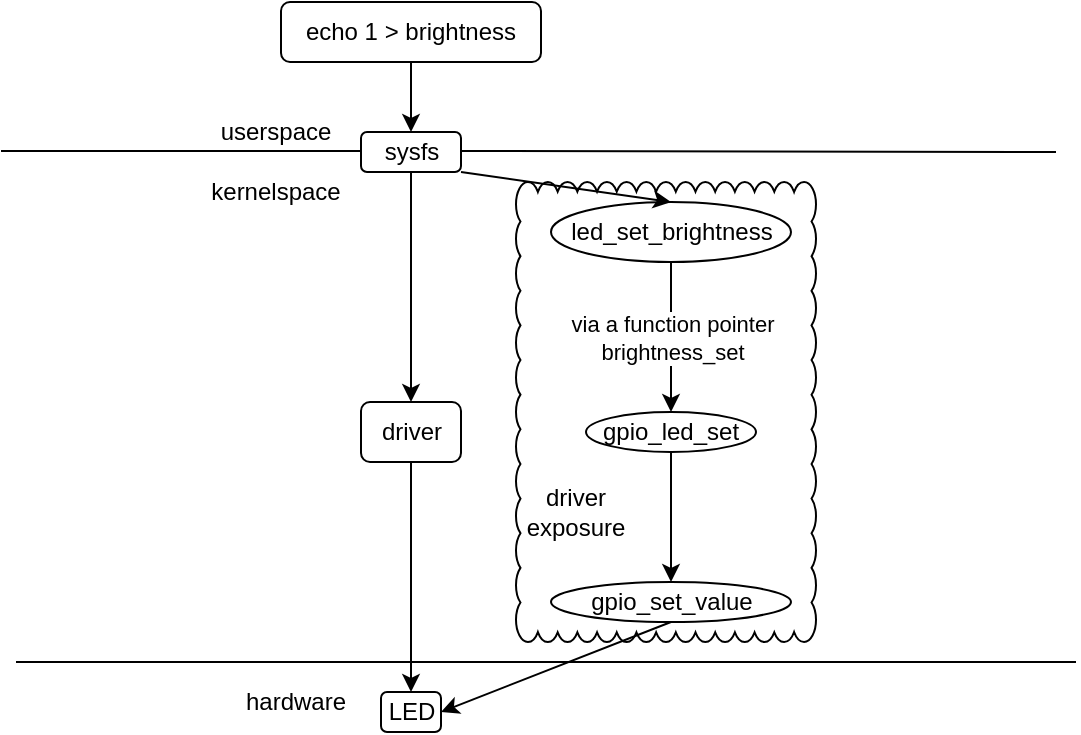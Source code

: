 <mxfile version="22.1.16" type="github" pages="3">
  <diagram id="uoDMjpQz2g1OpdzAOL7i" name="Page-1">
    <mxGraphModel dx="1294" dy="634" grid="1" gridSize="10" guides="1" tooltips="1" connect="1" arrows="1" fold="1" page="1" pageScale="1" pageWidth="850" pageHeight="1100" math="0" shadow="0">
      <root>
        <mxCell id="0" />
        <mxCell id="1" parent="0" />
        <mxCell id="yd5X-1dfh4tv0nBd0awC-1" value="" style="rounded=1;whiteSpace=wrap;html=1;" parent="1" vertex="1">
          <mxGeometry x="162.5" y="30" width="130" height="30" as="geometry" />
        </mxCell>
        <mxCell id="yd5X-1dfh4tv0nBd0awC-21" value="" style="edgeStyle=orthogonalEdgeStyle;rounded=0;orthogonalLoop=1;jettySize=auto;html=1;" parent="1" source="yd5X-1dfh4tv0nBd0awC-2" target="yd5X-1dfh4tv0nBd0awC-3" edge="1">
          <mxGeometry relative="1" as="geometry" />
        </mxCell>
        <mxCell id="yd5X-1dfh4tv0nBd0awC-2" value="echo 1 &amp;gt; brightness" style="text;html=1;strokeColor=none;fillColor=none;align=center;verticalAlign=middle;whiteSpace=wrap;rounded=0;" parent="1" vertex="1">
          <mxGeometry x="165" y="30" width="125" height="30" as="geometry" />
        </mxCell>
        <mxCell id="yd5X-1dfh4tv0nBd0awC-22" value="" style="edgeStyle=orthogonalEdgeStyle;rounded=0;orthogonalLoop=1;jettySize=auto;html=1;" parent="1" source="yd5X-1dfh4tv0nBd0awC-3" target="yd5X-1dfh4tv0nBd0awC-9" edge="1">
          <mxGeometry relative="1" as="geometry" />
        </mxCell>
        <mxCell id="yd5X-1dfh4tv0nBd0awC-3" value="sysfs" style="rounded=1;whiteSpace=wrap;html=1;" parent="1" vertex="1">
          <mxGeometry x="202.5" y="95" width="50" height="20" as="geometry" />
        </mxCell>
        <mxCell id="yd5X-1dfh4tv0nBd0awC-6" value="" style="endArrow=none;html=1;rounded=0;" parent="1" edge="1">
          <mxGeometry width="50" height="50" relative="1" as="geometry">
            <mxPoint x="22.5" y="104.5" as="sourcePoint" />
            <mxPoint x="202.5" y="104.5" as="targetPoint" />
          </mxGeometry>
        </mxCell>
        <mxCell id="yd5X-1dfh4tv0nBd0awC-7" value="userspace" style="text;html=1;strokeColor=none;fillColor=none;align=center;verticalAlign=middle;whiteSpace=wrap;rounded=0;" parent="1" vertex="1">
          <mxGeometry x="130" y="80" width="60" height="30" as="geometry" />
        </mxCell>
        <mxCell id="yd5X-1dfh4tv0nBd0awC-8" value="kernelspace" style="text;html=1;strokeColor=none;fillColor=none;align=center;verticalAlign=middle;whiteSpace=wrap;rounded=0;" parent="1" vertex="1">
          <mxGeometry x="130" y="110" width="60" height="30" as="geometry" />
        </mxCell>
        <mxCell id="yd5X-1dfh4tv0nBd0awC-26" value="" style="edgeStyle=orthogonalEdgeStyle;rounded=0;orthogonalLoop=1;jettySize=auto;html=1;" parent="1" source="yd5X-1dfh4tv0nBd0awC-9" target="yd5X-1dfh4tv0nBd0awC-11" edge="1">
          <mxGeometry relative="1" as="geometry" />
        </mxCell>
        <mxCell id="yd5X-1dfh4tv0nBd0awC-9" value="driver" style="rounded=1;whiteSpace=wrap;html=1;" parent="1" vertex="1">
          <mxGeometry x="202.5" y="230" width="50" height="30" as="geometry" />
        </mxCell>
        <mxCell id="yd5X-1dfh4tv0nBd0awC-11" value="LED" style="rounded=1;whiteSpace=wrap;html=1;" parent="1" vertex="1">
          <mxGeometry x="212.5" y="375" width="30" height="20" as="geometry" />
        </mxCell>
        <mxCell id="yd5X-1dfh4tv0nBd0awC-13" value="" style="endArrow=none;html=1;rounded=0;" parent="1" edge="1">
          <mxGeometry width="50" height="50" relative="1" as="geometry">
            <mxPoint x="30" y="360" as="sourcePoint" />
            <mxPoint x="560" y="360" as="targetPoint" />
          </mxGeometry>
        </mxCell>
        <mxCell id="yd5X-1dfh4tv0nBd0awC-14" value="&lt;div&gt;hardware&lt;/div&gt;" style="text;html=1;strokeColor=none;fillColor=none;align=center;verticalAlign=middle;whiteSpace=wrap;rounded=0;" parent="1" vertex="1">
          <mxGeometry x="140" y="365" width="60" height="30" as="geometry" />
        </mxCell>
        <mxCell id="yd5X-1dfh4tv0nBd0awC-27" value="" style="endArrow=none;html=1;rounded=0;" parent="1" edge="1">
          <mxGeometry width="50" height="50" relative="1" as="geometry">
            <mxPoint x="252.5" y="104.5" as="sourcePoint" />
            <mxPoint x="550" y="105" as="targetPoint" />
          </mxGeometry>
        </mxCell>
        <mxCell id="yd5X-1dfh4tv0nBd0awC-28" value="" style="whiteSpace=wrap;html=1;shape=mxgraph.basic.cloud_rect" parent="1" vertex="1">
          <mxGeometry x="280" y="120" width="150" height="230" as="geometry" />
        </mxCell>
        <mxCell id="yd5X-1dfh4tv0nBd0awC-29" value="led_set_brightness" style="ellipse;whiteSpace=wrap;html=1;" parent="1" vertex="1">
          <mxGeometry x="297.5" y="130" width="120" height="30" as="geometry" />
        </mxCell>
        <mxCell id="yd5X-1dfh4tv0nBd0awC-34" value="" style="edgeStyle=orthogonalEdgeStyle;rounded=0;orthogonalLoop=1;jettySize=auto;html=1;" parent="1" source="yd5X-1dfh4tv0nBd0awC-30" target="yd5X-1dfh4tv0nBd0awC-31" edge="1">
          <mxGeometry relative="1" as="geometry" />
        </mxCell>
        <mxCell id="yd5X-1dfh4tv0nBd0awC-30" value="gpio_led_set" style="ellipse;whiteSpace=wrap;html=1;" parent="1" vertex="1">
          <mxGeometry x="315" y="235" width="85" height="20" as="geometry" />
        </mxCell>
        <mxCell id="yd5X-1dfh4tv0nBd0awC-31" value="gpio_set_value" style="ellipse;whiteSpace=wrap;html=1;" parent="1" vertex="1">
          <mxGeometry x="297.5" y="320" width="120" height="20" as="geometry" />
        </mxCell>
        <mxCell id="yd5X-1dfh4tv0nBd0awC-32" value="" style="endArrow=classic;html=1;rounded=0;entryX=0.5;entryY=0;entryDx=0;entryDy=0;exitX=0.5;exitY=1;exitDx=0;exitDy=0;" parent="1" source="yd5X-1dfh4tv0nBd0awC-29" target="yd5X-1dfh4tv0nBd0awC-30" edge="1">
          <mxGeometry relative="1" as="geometry">
            <mxPoint x="450" y="170" as="sourcePoint" />
            <mxPoint x="550" y="170" as="targetPoint" />
          </mxGeometry>
        </mxCell>
        <mxCell id="yd5X-1dfh4tv0nBd0awC-33" value="&lt;div&gt;via a function pointer&lt;/div&gt;&lt;div&gt;brightness_set&lt;br&gt;&lt;/div&gt;" style="edgeLabel;resizable=0;html=1;align=center;verticalAlign=middle;" parent="yd5X-1dfh4tv0nBd0awC-32" connectable="0" vertex="1">
          <mxGeometry relative="1" as="geometry" />
        </mxCell>
        <mxCell id="yd5X-1dfh4tv0nBd0awC-35" value="driver exposure" style="text;html=1;strokeColor=none;fillColor=none;align=center;verticalAlign=middle;whiteSpace=wrap;rounded=0;" parent="1" vertex="1">
          <mxGeometry x="280" y="270" width="60" height="30" as="geometry" />
        </mxCell>
        <mxCell id="yd5X-1dfh4tv0nBd0awC-36" value="" style="endArrow=classic;html=1;rounded=0;exitX=1;exitY=1;exitDx=0;exitDy=0;entryX=0.5;entryY=0;entryDx=0;entryDy=0;" parent="1" source="yd5X-1dfh4tv0nBd0awC-3" target="yd5X-1dfh4tv0nBd0awC-29" edge="1">
          <mxGeometry width="50" height="50" relative="1" as="geometry">
            <mxPoint x="340" y="280" as="sourcePoint" />
            <mxPoint x="390" y="230" as="targetPoint" />
          </mxGeometry>
        </mxCell>
        <mxCell id="yd5X-1dfh4tv0nBd0awC-37" value="" style="endArrow=classic;html=1;rounded=0;entryX=1;entryY=0.5;entryDx=0;entryDy=0;exitX=0.5;exitY=1;exitDx=0;exitDy=0;" parent="1" source="yd5X-1dfh4tv0nBd0awC-31" target="yd5X-1dfh4tv0nBd0awC-11" edge="1">
          <mxGeometry width="50" height="50" relative="1" as="geometry">
            <mxPoint x="340" y="280" as="sourcePoint" />
            <mxPoint x="390" y="230" as="targetPoint" />
          </mxGeometry>
        </mxCell>
      </root>
    </mxGraphModel>
  </diagram>
  <diagram id="lqCGiLtStRH8IOlvX0pn" name="Page-2">
    <mxGraphModel dx="1078" dy="528" grid="1" gridSize="10" guides="1" tooltips="1" connect="1" arrows="1" fold="1" page="1" pageScale="1" pageWidth="850" pageHeight="1100" math="0" shadow="0">
      <root>
        <mxCell id="0" />
        <mxCell id="1" parent="0" />
        <mxCell id="-sMh29ziEHTuWZXqFw-G-16" style="edgeStyle=orthogonalEdgeStyle;rounded=0;orthogonalLoop=1;jettySize=auto;html=1;exitX=0.5;exitY=1;exitDx=0;exitDy=0;entryX=0.5;entryY=0;entryDx=0;entryDy=0;" edge="1" parent="1" source="-sMh29ziEHTuWZXqFw-G-1" target="-sMh29ziEHTuWZXqFw-G-2">
          <mxGeometry relative="1" as="geometry" />
        </mxCell>
        <mxCell id="-sMh29ziEHTuWZXqFw-G-1" value="# ./user/bin/myapp" style="rounded=1;whiteSpace=wrap;html=1;" vertex="1" parent="1">
          <mxGeometry x="360" y="40" width="120" height="60" as="geometry" />
        </mxCell>
        <mxCell id="-sMh29ziEHTuWZXqFw-G-15" style="edgeStyle=orthogonalEdgeStyle;rounded=0;orthogonalLoop=1;jettySize=auto;html=1;exitX=0.5;exitY=1;exitDx=0;exitDy=0;entryX=0.5;entryY=0;entryDx=0;entryDy=0;" edge="1" parent="1" source="-sMh29ziEHTuWZXqFw-G-2" target="-sMh29ziEHTuWZXqFw-G-3">
          <mxGeometry relative="1" as="geometry" />
        </mxCell>
        <mxCell id="-sMh29ziEHTuWZXqFw-G-2" value="&lt;div&gt;remove_trigger()&lt;/div&gt;&lt;div&gt;/*set all trigger to none*/&lt;br&gt;&lt;/div&gt;" style="rounded=1;whiteSpace=wrap;html=1;" vertex="1" parent="1">
          <mxGeometry x="360" y="140" width="120" height="60" as="geometry" />
        </mxCell>
        <mxCell id="-sMh29ziEHTuWZXqFw-G-3" value="&lt;div&gt;control()&lt;/div&gt;&lt;div&gt;/*for each led, check brightness file*/&lt;br&gt;&lt;/div&gt;" style="rounded=1;whiteSpace=wrap;html=1;" vertex="1" parent="1">
          <mxGeometry x="360" y="240" width="120" height="60" as="geometry" />
        </mxCell>
        <mxCell id="-sMh29ziEHTuWZXqFw-G-4" value="" style="endArrow=classic;html=1;rounded=0;exitX=0.25;exitY=1;exitDx=0;exitDy=0;" edge="1" parent="1" source="-sMh29ziEHTuWZXqFw-G-3">
          <mxGeometry relative="1" as="geometry">
            <mxPoint x="390" y="320" as="sourcePoint" />
            <mxPoint x="360" y="330" as="targetPoint" />
          </mxGeometry>
        </mxCell>
        <mxCell id="-sMh29ziEHTuWZXqFw-G-5" value="1" style="edgeLabel;resizable=0;html=1;align=center;verticalAlign=middle;" connectable="0" vertex="1" parent="-sMh29ziEHTuWZXqFw-G-4">
          <mxGeometry relative="1" as="geometry" />
        </mxCell>
        <mxCell id="-sMh29ziEHTuWZXqFw-G-7" value="" style="endArrow=classic;html=1;rounded=0;exitX=0.75;exitY=1;exitDx=0;exitDy=0;" edge="1" parent="1" source="-sMh29ziEHTuWZXqFw-G-3">
          <mxGeometry relative="1" as="geometry">
            <mxPoint x="460" y="320" as="sourcePoint" />
            <mxPoint x="480" y="330" as="targetPoint" />
          </mxGeometry>
        </mxCell>
        <mxCell id="-sMh29ziEHTuWZXqFw-G-8" value="0" style="edgeLabel;resizable=0;html=1;align=center;verticalAlign=middle;" connectable="0" vertex="1" parent="-sMh29ziEHTuWZXqFw-G-7">
          <mxGeometry relative="1" as="geometry" />
        </mxCell>
        <mxCell id="-sMh29ziEHTuWZXqFw-G-9" value="&lt;div&gt;turn_off()&lt;/div&gt;&lt;div&gt;/*set brightness to 0*/&lt;br&gt;&lt;/div&gt;" style="rounded=1;whiteSpace=wrap;html=1;" vertex="1" parent="1">
          <mxGeometry x="280" y="330" width="120" height="60" as="geometry" />
        </mxCell>
        <mxCell id="-sMh29ziEHTuWZXqFw-G-10" value="&lt;div&gt;turn_on()&lt;/div&gt;&lt;div&gt;/*set brightness to 1*/&lt;br&gt;&lt;/div&gt;" style="rounded=1;whiteSpace=wrap;html=1;" vertex="1" parent="1">
          <mxGeometry x="440" y="330" width="120" height="60" as="geometry" />
        </mxCell>
        <mxCell id="-sMh29ziEHTuWZXqFw-G-11" value="&lt;div&gt;sleep()&lt;/div&gt;&lt;div&gt;/*delay for some time to observe */&lt;br&gt;&lt;/div&gt;" style="rounded=1;whiteSpace=wrap;html=1;" vertex="1" parent="1">
          <mxGeometry x="360" y="420" width="120" height="60" as="geometry" />
        </mxCell>
        <mxCell id="-sMh29ziEHTuWZXqFw-G-12" value="" style="endArrow=classic;html=1;rounded=0;entryX=0.25;entryY=0;entryDx=0;entryDy=0;exitX=0.5;exitY=1;exitDx=0;exitDy=0;" edge="1" parent="1" source="-sMh29ziEHTuWZXqFw-G-9" target="-sMh29ziEHTuWZXqFw-G-11">
          <mxGeometry width="50" height="50" relative="1" as="geometry">
            <mxPoint x="290" y="450" as="sourcePoint" />
            <mxPoint x="340" y="400" as="targetPoint" />
          </mxGeometry>
        </mxCell>
        <mxCell id="-sMh29ziEHTuWZXqFw-G-13" value="" style="endArrow=classic;html=1;rounded=0;exitX=0.5;exitY=1;exitDx=0;exitDy=0;entryX=0.75;entryY=0;entryDx=0;entryDy=0;" edge="1" parent="1" source="-sMh29ziEHTuWZXqFw-G-10" target="-sMh29ziEHTuWZXqFw-G-11">
          <mxGeometry width="50" height="50" relative="1" as="geometry">
            <mxPoint x="510" y="450" as="sourcePoint" />
            <mxPoint x="560" y="400" as="targetPoint" />
          </mxGeometry>
        </mxCell>
        <mxCell id="-sMh29ziEHTuWZXqFw-G-14" value="" style="endArrow=classic;html=1;rounded=0;exitX=0;exitY=0.5;exitDx=0;exitDy=0;entryX=0;entryY=0.5;entryDx=0;entryDy=0;" edge="1" parent="1" source="-sMh29ziEHTuWZXqFw-G-11" target="-sMh29ziEHTuWZXqFw-G-3">
          <mxGeometry width="50" height="50" relative="1" as="geometry">
            <mxPoint x="380" y="380" as="sourcePoint" />
            <mxPoint x="430" y="330" as="targetPoint" />
            <Array as="points">
              <mxPoint x="220" y="450" />
              <mxPoint x="220" y="270" />
              <mxPoint x="290" y="270" />
            </Array>
          </mxGeometry>
        </mxCell>
      </root>
    </mxGraphModel>
  </diagram>
  <diagram id="lWDiav30QB7XebCbXtxZ" name="Page-3">
    <mxGraphModel dx="1294" dy="634" grid="1" gridSize="10" guides="1" tooltips="1" connect="1" arrows="1" fold="1" page="1" pageScale="1" pageWidth="850" pageHeight="1100" math="0" shadow="0">
      <root>
        <mxCell id="0" />
        <mxCell id="1" parent="0" />
        <mxCell id="5DwLIJIraW_3xeG-XSwe-6" value="" style="rounded=0;whiteSpace=wrap;html=1;" vertex="1" parent="1">
          <mxGeometry x="280" y="70" width="200" height="190" as="geometry" />
        </mxCell>
        <mxCell id="5DwLIJIraW_3xeG-XSwe-10" style="edgeStyle=orthogonalEdgeStyle;rounded=0;orthogonalLoop=1;jettySize=auto;html=1;exitX=0.5;exitY=1;exitDx=0;exitDy=0;entryX=0.5;entryY=0;entryDx=0;entryDy=0;" edge="1" parent="1" source="5DwLIJIraW_3xeG-XSwe-1" target="5DwLIJIraW_3xeG-XSwe-2">
          <mxGeometry relative="1" as="geometry" />
        </mxCell>
        <mxCell id="5DwLIJIraW_3xeG-XSwe-1" value="ROM" style="rounded=1;whiteSpace=wrap;html=1;" vertex="1" parent="1">
          <mxGeometry x="320" y="20" width="120" height="30" as="geometry" />
        </mxCell>
        <mxCell id="5DwLIJIraW_3xeG-XSwe-12" style="edgeStyle=orthogonalEdgeStyle;rounded=0;orthogonalLoop=1;jettySize=auto;html=1;exitX=0.5;exitY=1;exitDx=0;exitDy=0;entryX=0.5;entryY=0;entryDx=0;entryDy=0;" edge="1" parent="1" source="5DwLIJIraW_3xeG-XSwe-2" target="5DwLIJIraW_3xeG-XSwe-3">
          <mxGeometry relative="1" as="geometry" />
        </mxCell>
        <mxCell id="5DwLIJIraW_3xeG-XSwe-2" value="ATF" style="rounded=1;whiteSpace=wrap;html=1;" vertex="1" parent="1">
          <mxGeometry x="320" y="90" width="120" height="30" as="geometry" />
        </mxCell>
        <mxCell id="5DwLIJIraW_3xeG-XSwe-15" style="edgeStyle=orthogonalEdgeStyle;rounded=0;orthogonalLoop=1;jettySize=auto;html=1;exitX=0.5;exitY=1;exitDx=0;exitDy=0;" edge="1" parent="1" source="5DwLIJIraW_3xeG-XSwe-3" target="5DwLIJIraW_3xeG-XSwe-4">
          <mxGeometry relative="1" as="geometry" />
        </mxCell>
        <mxCell id="5DwLIJIraW_3xeG-XSwe-3" value="FSBL" style="rounded=1;whiteSpace=wrap;html=1;" vertex="1" parent="1">
          <mxGeometry x="320" y="140" width="120" height="30" as="geometry" />
        </mxCell>
        <mxCell id="5DwLIJIraW_3xeG-XSwe-16" style="edgeStyle=orthogonalEdgeStyle;rounded=0;orthogonalLoop=1;jettySize=auto;html=1;exitX=0.5;exitY=1;exitDx=0;exitDy=0;entryX=0.5;entryY=0;entryDx=0;entryDy=0;" edge="1" parent="1" source="5DwLIJIraW_3xeG-XSwe-4" target="5DwLIJIraW_3xeG-XSwe-7">
          <mxGeometry relative="1" as="geometry" />
        </mxCell>
        <mxCell id="5DwLIJIraW_3xeG-XSwe-4" value="u-boot" style="rounded=1;whiteSpace=wrap;html=1;" vertex="1" parent="1">
          <mxGeometry x="320" y="200" width="120" height="30" as="geometry" />
        </mxCell>
        <mxCell id="5DwLIJIraW_3xeG-XSwe-17" style="edgeStyle=orthogonalEdgeStyle;rounded=0;orthogonalLoop=1;jettySize=auto;html=1;exitX=0.5;exitY=1;exitDx=0;exitDy=0;entryX=0.5;entryY=0;entryDx=0;entryDy=0;" edge="1" parent="1" source="5DwLIJIraW_3xeG-XSwe-7" target="5DwLIJIraW_3xeG-XSwe-8">
          <mxGeometry relative="1" as="geometry" />
        </mxCell>
        <mxCell id="5DwLIJIraW_3xeG-XSwe-7" value="DT" style="rounded=1;whiteSpace=wrap;html=1;" vertex="1" parent="1">
          <mxGeometry x="320" y="270" width="120" height="30" as="geometry" />
        </mxCell>
        <mxCell id="5DwLIJIraW_3xeG-XSwe-18" style="edgeStyle=orthogonalEdgeStyle;rounded=0;orthogonalLoop=1;jettySize=auto;html=1;exitX=0.5;exitY=1;exitDx=0;exitDy=0;entryX=0.5;entryY=0;entryDx=0;entryDy=0;" edge="1" parent="1" source="5DwLIJIraW_3xeG-XSwe-8" target="5DwLIJIraW_3xeG-XSwe-9">
          <mxGeometry relative="1" as="geometry" />
        </mxCell>
        <mxCell id="5DwLIJIraW_3xeG-XSwe-8" value="Kernel" style="rounded=1;whiteSpace=wrap;html=1;" vertex="1" parent="1">
          <mxGeometry x="320" y="330" width="120" height="30" as="geometry" />
        </mxCell>
        <mxCell id="5DwLIJIraW_3xeG-XSwe-9" value="rootfs" style="rounded=1;whiteSpace=wrap;html=1;" vertex="1" parent="1">
          <mxGeometry x="320" y="390" width="120" height="30" as="geometry" />
        </mxCell>
        <mxCell id="5DwLIJIraW_3xeG-XSwe-19" value="BOOT.BIN" style="text;html=1;strokeColor=none;fillColor=none;align=center;verticalAlign=middle;whiteSpace=wrap;rounded=0;" vertex="1" parent="1">
          <mxGeometry x="410" y="230" width="60" height="30" as="geometry" />
        </mxCell>
        <mxCell id="5DwLIJIraW_3xeG-XSwe-20" value="system.dtb" style="text;html=1;strokeColor=none;fillColor=none;align=center;verticalAlign=middle;whiteSpace=wrap;rounded=0;" vertex="1" parent="1">
          <mxGeometry x="450" y="270" width="60" height="30" as="geometry" />
        </mxCell>
        <mxCell id="5DwLIJIraW_3xeG-XSwe-21" value="Image" style="text;html=1;strokeColor=none;fillColor=none;align=center;verticalAlign=middle;whiteSpace=wrap;rounded=0;" vertex="1" parent="1">
          <mxGeometry x="450" y="330" width="60" height="30" as="geometry" />
        </mxCell>
        <mxCell id="5DwLIJIraW_3xeG-XSwe-22" value="&lt;div&gt;rootfs.tar.gz (SD boot)&lt;/div&gt;&lt;div&gt;rootfs.cpio.gz.u-boot (QSPI boot)&lt;br&gt;&lt;/div&gt;" style="text;html=1;strokeColor=none;fillColor=none;align=center;verticalAlign=middle;whiteSpace=wrap;rounded=0;" vertex="1" parent="1">
          <mxGeometry x="450" y="390" width="120" height="30" as="geometry" />
        </mxCell>
      </root>
    </mxGraphModel>
  </diagram>
</mxfile>
